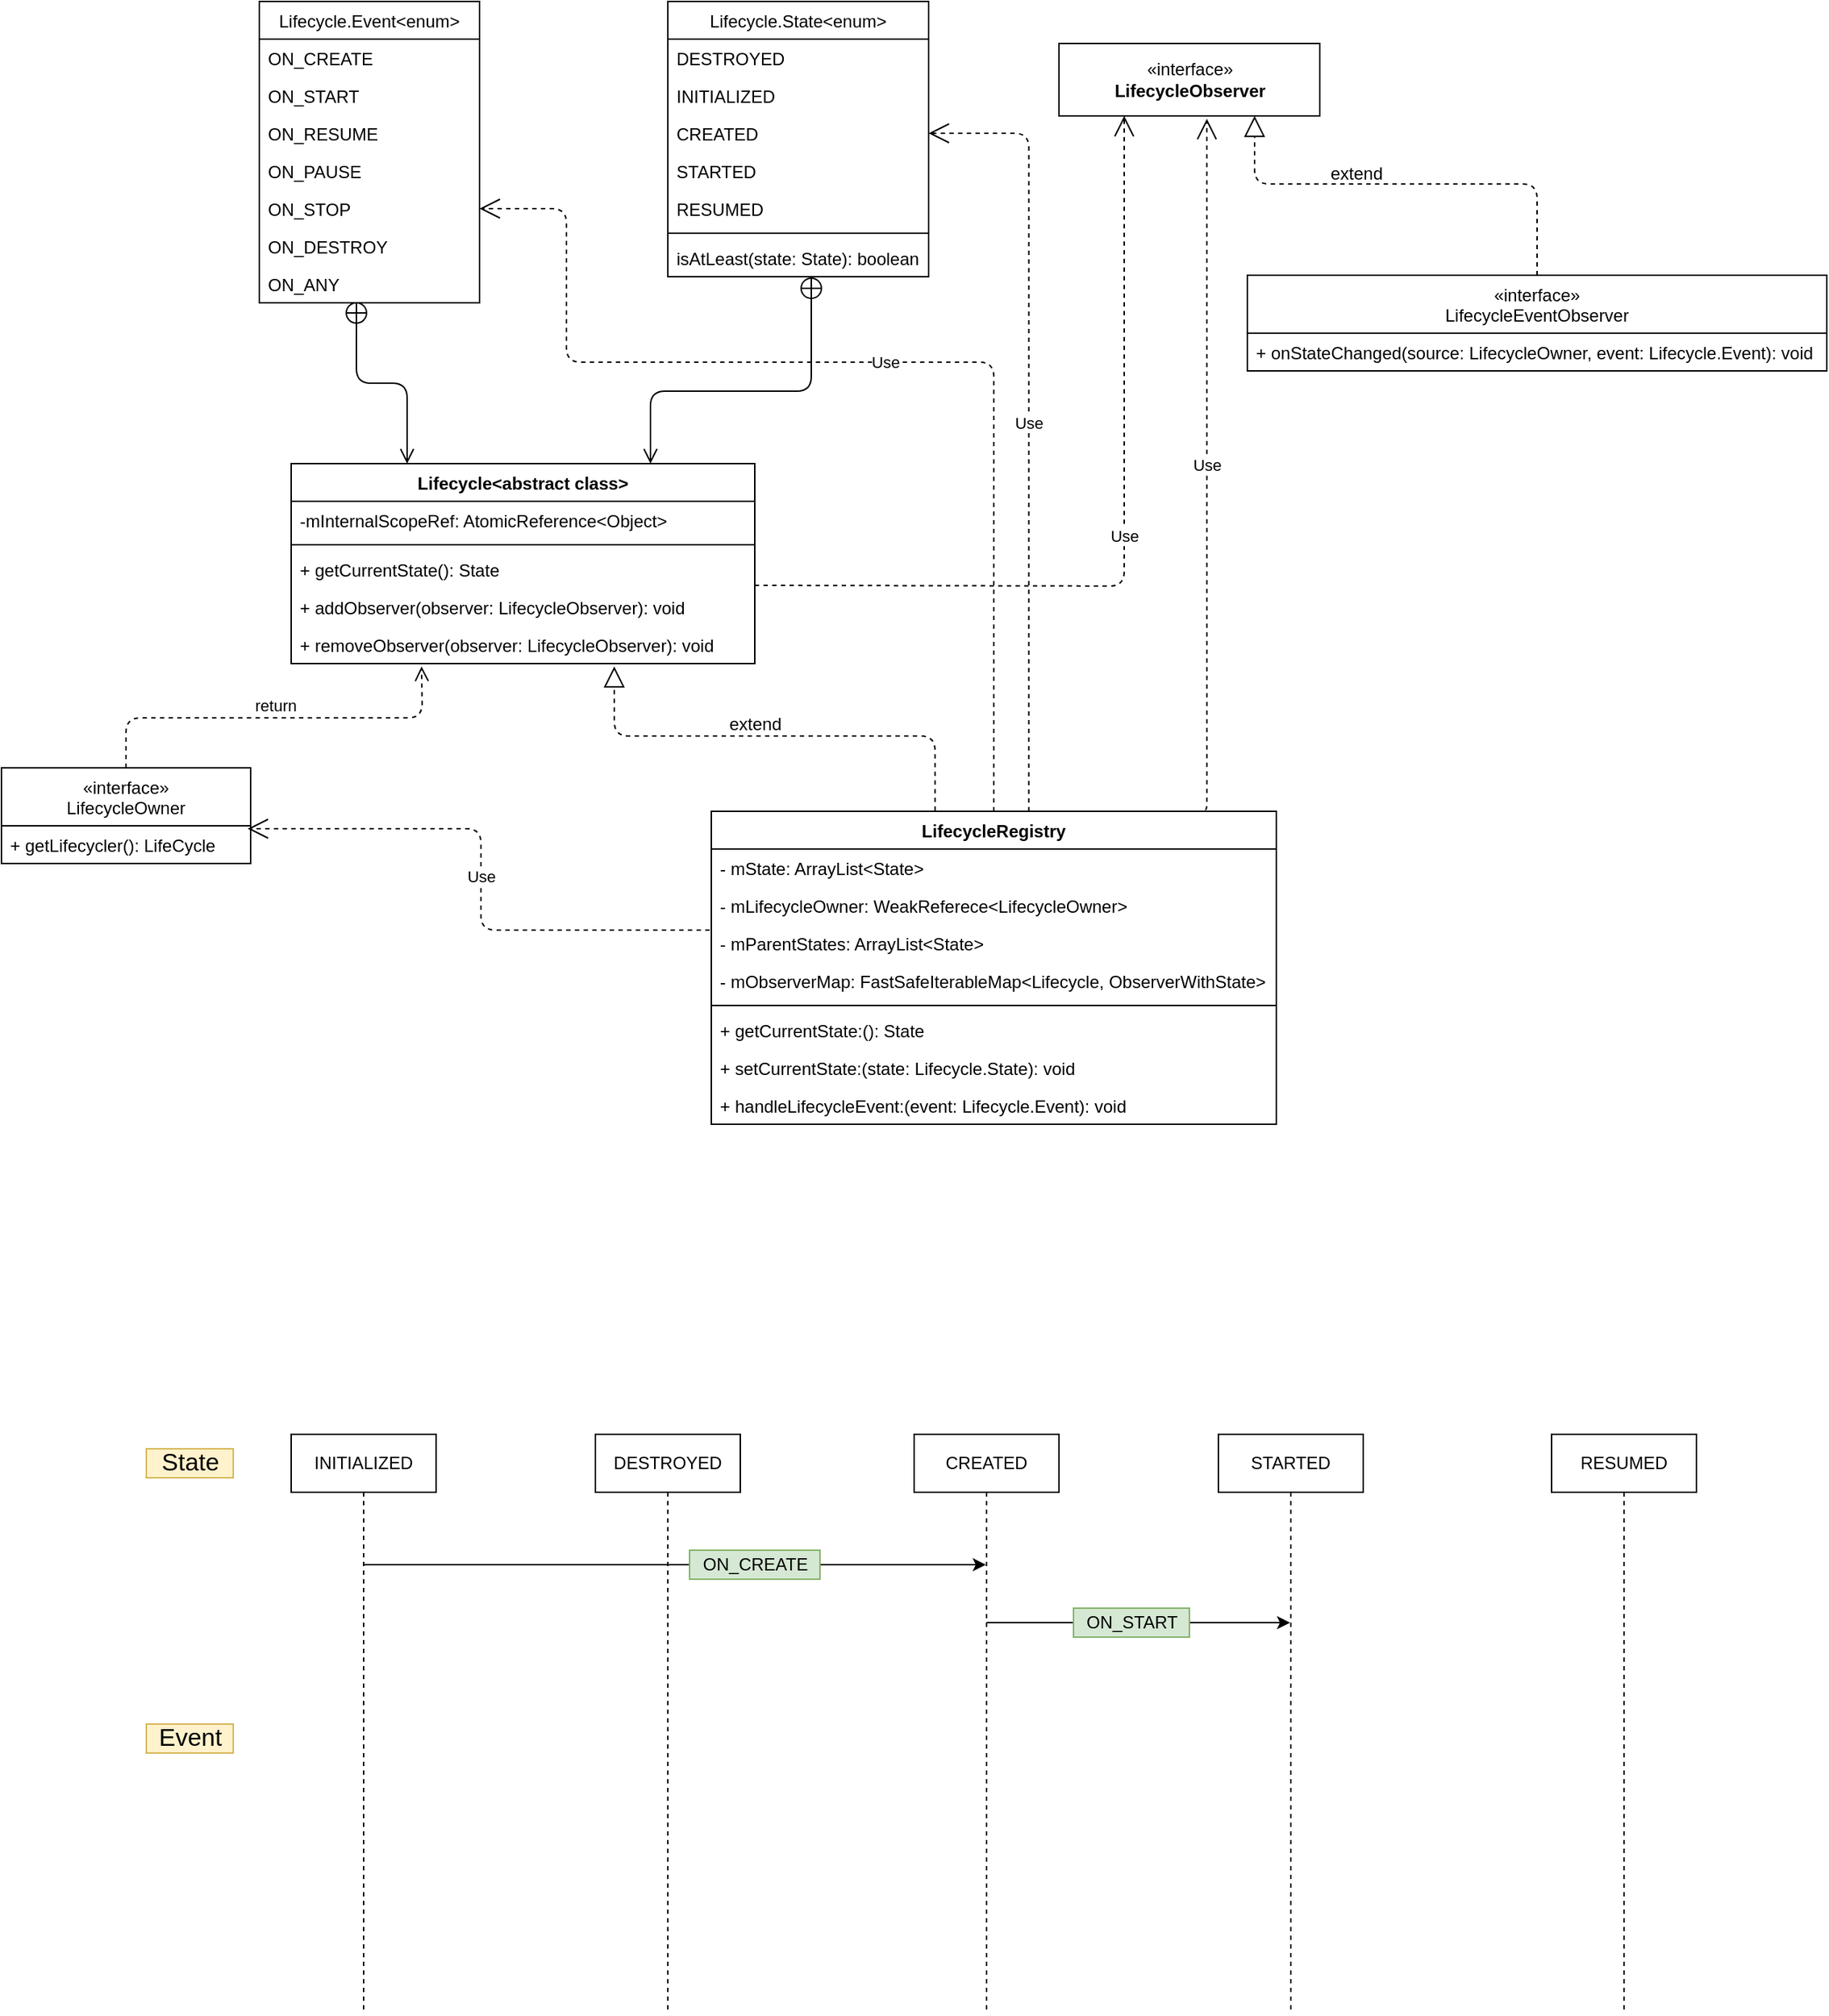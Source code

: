 <mxfile version="14.7.10" type="github">
  <diagram id="C5RBs43oDa-KdzZeNtuy" name="Page-1">
    <mxGraphModel dx="1671" dy="984" grid="1" gridSize="10" guides="1" tooltips="1" connect="1" arrows="1" fold="1" page="1" pageScale="1" pageWidth="827" pageHeight="1169" math="0" shadow="0">
      <root>
        <mxCell id="WIyWlLk6GJQsqaUBKTNV-0" />
        <mxCell id="WIyWlLk6GJQsqaUBKTNV-1" parent="WIyWlLk6GJQsqaUBKTNV-0" />
        <mxCell id="zkfFHV4jXpPFQw0GAbJ--17" value="Lifecycle.Event&lt;enum&gt;" style="swimlane;fontStyle=0;align=center;verticalAlign=top;childLayout=stackLayout;horizontal=1;startSize=26;horizontalStack=0;resizeParent=1;resizeLast=0;collapsible=1;marginBottom=0;rounded=0;shadow=0;strokeWidth=1;" parent="WIyWlLk6GJQsqaUBKTNV-1" vertex="1">
          <mxGeometry x="338" y="71" width="152" height="208" as="geometry">
            <mxRectangle x="550" y="140" width="160" height="26" as="alternateBounds" />
          </mxGeometry>
        </mxCell>
        <mxCell id="zkfFHV4jXpPFQw0GAbJ--18" value="ON_CREATE" style="text;align=left;verticalAlign=top;spacingLeft=4;spacingRight=4;overflow=hidden;rotatable=0;points=[[0,0.5],[1,0.5]];portConstraint=eastwest;" parent="zkfFHV4jXpPFQw0GAbJ--17" vertex="1">
          <mxGeometry y="26" width="152" height="26" as="geometry" />
        </mxCell>
        <mxCell id="zkfFHV4jXpPFQw0GAbJ--19" value="ON_START" style="text;align=left;verticalAlign=top;spacingLeft=4;spacingRight=4;overflow=hidden;rotatable=0;points=[[0,0.5],[1,0.5]];portConstraint=eastwest;rounded=0;shadow=0;html=0;" parent="zkfFHV4jXpPFQw0GAbJ--17" vertex="1">
          <mxGeometry y="52" width="152" height="26" as="geometry" />
        </mxCell>
        <mxCell id="zkfFHV4jXpPFQw0GAbJ--20" value="ON_RESUME" style="text;align=left;verticalAlign=top;spacingLeft=4;spacingRight=4;overflow=hidden;rotatable=0;points=[[0,0.5],[1,0.5]];portConstraint=eastwest;rounded=0;shadow=0;html=0;" parent="zkfFHV4jXpPFQw0GAbJ--17" vertex="1">
          <mxGeometry y="78" width="152" height="26" as="geometry" />
        </mxCell>
        <mxCell id="zkfFHV4jXpPFQw0GAbJ--21" value="ON_PAUSE" style="text;align=left;verticalAlign=top;spacingLeft=4;spacingRight=4;overflow=hidden;rotatable=0;points=[[0,0.5],[1,0.5]];portConstraint=eastwest;rounded=0;shadow=0;html=0;" parent="zkfFHV4jXpPFQw0GAbJ--17" vertex="1">
          <mxGeometry y="104" width="152" height="26" as="geometry" />
        </mxCell>
        <mxCell id="zqtUxQBj5CkgadVjH1wM-1" value="ON_STOP" style="text;align=left;verticalAlign=top;spacingLeft=4;spacingRight=4;overflow=hidden;rotatable=0;points=[[0,0.5],[1,0.5]];portConstraint=eastwest;rounded=0;shadow=0;html=0;" parent="zkfFHV4jXpPFQw0GAbJ--17" vertex="1">
          <mxGeometry y="130" width="152" height="26" as="geometry" />
        </mxCell>
        <mxCell id="zqtUxQBj5CkgadVjH1wM-2" value="ON_DESTROY" style="text;align=left;verticalAlign=top;spacingLeft=4;spacingRight=4;overflow=hidden;rotatable=0;points=[[0,0.5],[1,0.5]];portConstraint=eastwest;rounded=0;shadow=0;html=0;" parent="zkfFHV4jXpPFQw0GAbJ--17" vertex="1">
          <mxGeometry y="156" width="152" height="26" as="geometry" />
        </mxCell>
        <mxCell id="zkfFHV4jXpPFQw0GAbJ--22" value="ON_ANY" style="text;align=left;verticalAlign=top;spacingLeft=4;spacingRight=4;overflow=hidden;rotatable=0;points=[[0,0.5],[1,0.5]];portConstraint=eastwest;rounded=0;shadow=0;html=0;" parent="zkfFHV4jXpPFQw0GAbJ--17" vertex="1">
          <mxGeometry y="182" width="152" height="26" as="geometry" />
        </mxCell>
        <mxCell id="zqtUxQBj5CkgadVjH1wM-3" value="Lifecycle.State&lt;enum&gt;" style="swimlane;fontStyle=0;align=center;verticalAlign=top;childLayout=stackLayout;horizontal=1;startSize=26;horizontalStack=0;resizeParent=1;resizeLast=0;collapsible=1;marginBottom=0;rounded=0;shadow=0;strokeWidth=1;" parent="WIyWlLk6GJQsqaUBKTNV-1" vertex="1">
          <mxGeometry x="620" y="71" width="180" height="190" as="geometry">
            <mxRectangle x="550" y="140" width="160" height="26" as="alternateBounds" />
          </mxGeometry>
        </mxCell>
        <mxCell id="zqtUxQBj5CkgadVjH1wM-4" value="DESTROYED" style="text;align=left;verticalAlign=top;spacingLeft=4;spacingRight=4;overflow=hidden;rotatable=0;points=[[0,0.5],[1,0.5]];portConstraint=eastwest;" parent="zqtUxQBj5CkgadVjH1wM-3" vertex="1">
          <mxGeometry y="26" width="180" height="26" as="geometry" />
        </mxCell>
        <mxCell id="zqtUxQBj5CkgadVjH1wM-5" value="INITIALIZED" style="text;align=left;verticalAlign=top;spacingLeft=4;spacingRight=4;overflow=hidden;rotatable=0;points=[[0,0.5],[1,0.5]];portConstraint=eastwest;rounded=0;shadow=0;html=0;" parent="zqtUxQBj5CkgadVjH1wM-3" vertex="1">
          <mxGeometry y="52" width="180" height="26" as="geometry" />
        </mxCell>
        <mxCell id="zqtUxQBj5CkgadVjH1wM-6" value="CREATED" style="text;align=left;verticalAlign=top;spacingLeft=4;spacingRight=4;overflow=hidden;rotatable=0;points=[[0,0.5],[1,0.5]];portConstraint=eastwest;rounded=0;shadow=0;html=0;" parent="zqtUxQBj5CkgadVjH1wM-3" vertex="1">
          <mxGeometry y="78" width="180" height="26" as="geometry" />
        </mxCell>
        <mxCell id="zqtUxQBj5CkgadVjH1wM-7" value="STARTED" style="text;align=left;verticalAlign=top;spacingLeft=4;spacingRight=4;overflow=hidden;rotatable=0;points=[[0,0.5],[1,0.5]];portConstraint=eastwest;rounded=0;shadow=0;html=0;" parent="zqtUxQBj5CkgadVjH1wM-3" vertex="1">
          <mxGeometry y="104" width="180" height="26" as="geometry" />
        </mxCell>
        <mxCell id="zqtUxQBj5CkgadVjH1wM-8" value="RESUMED" style="text;align=left;verticalAlign=top;spacingLeft=4;spacingRight=4;overflow=hidden;rotatable=0;points=[[0,0.5],[1,0.5]];portConstraint=eastwest;rounded=0;shadow=0;html=0;" parent="zqtUxQBj5CkgadVjH1wM-3" vertex="1">
          <mxGeometry y="130" width="180" height="26" as="geometry" />
        </mxCell>
        <mxCell id="zqtUxQBj5CkgadVjH1wM-11" value="" style="line;strokeWidth=1;fillColor=none;align=left;verticalAlign=middle;spacingTop=-1;spacingLeft=3;spacingRight=3;rotatable=0;labelPosition=right;points=[];portConstraint=eastwest;" parent="zqtUxQBj5CkgadVjH1wM-3" vertex="1">
          <mxGeometry y="156" width="180" height="8" as="geometry" />
        </mxCell>
        <mxCell id="zqtUxQBj5CkgadVjH1wM-10" value="isAtLeast(state: State): boolean" style="text;align=left;verticalAlign=top;spacingLeft=4;spacingRight=4;overflow=hidden;rotatable=0;points=[[0,0.5],[1,0.5]];portConstraint=eastwest;rounded=0;shadow=0;html=0;" parent="zqtUxQBj5CkgadVjH1wM-3" vertex="1">
          <mxGeometry y="164" width="180" height="26" as="geometry" />
        </mxCell>
        <mxCell id="zqtUxQBj5CkgadVjH1wM-12" value="Lifecycle&lt;abstract class&gt;" style="swimlane;fontStyle=1;align=center;verticalAlign=top;childLayout=stackLayout;horizontal=1;startSize=26;horizontalStack=0;resizeParent=1;resizeParentMax=0;resizeLast=0;collapsible=1;marginBottom=0;" parent="WIyWlLk6GJQsqaUBKTNV-1" vertex="1">
          <mxGeometry x="360" y="390" width="320" height="138" as="geometry" />
        </mxCell>
        <mxCell id="zqtUxQBj5CkgadVjH1wM-13" value="-mInternalScopeRef: AtomicReference&lt;Object&gt;" style="text;strokeColor=none;fillColor=none;align=left;verticalAlign=top;spacingLeft=4;spacingRight=4;overflow=hidden;rotatable=0;points=[[0,0.5],[1,0.5]];portConstraint=eastwest;" parent="zqtUxQBj5CkgadVjH1wM-12" vertex="1">
          <mxGeometry y="26" width="320" height="26" as="geometry" />
        </mxCell>
        <mxCell id="zqtUxQBj5CkgadVjH1wM-14" value="" style="line;strokeWidth=1;fillColor=none;align=left;verticalAlign=middle;spacingTop=-1;spacingLeft=3;spacingRight=3;rotatable=0;labelPosition=right;points=[];portConstraint=eastwest;" parent="zqtUxQBj5CkgadVjH1wM-12" vertex="1">
          <mxGeometry y="52" width="320" height="8" as="geometry" />
        </mxCell>
        <mxCell id="zqtUxQBj5CkgadVjH1wM-25" value="+ getCurrentState(): State" style="text;strokeColor=none;fillColor=none;align=left;verticalAlign=top;spacingLeft=4;spacingRight=4;overflow=hidden;rotatable=0;points=[[0,0.5],[1,0.5]];portConstraint=eastwest;" parent="zqtUxQBj5CkgadVjH1wM-12" vertex="1">
          <mxGeometry y="60" width="320" height="26" as="geometry" />
        </mxCell>
        <mxCell id="zqtUxQBj5CkgadVjH1wM-15" value="+ addObserver(observer: LifecycleObserver): void" style="text;strokeColor=none;fillColor=none;align=left;verticalAlign=top;spacingLeft=4;spacingRight=4;overflow=hidden;rotatable=0;points=[[0,0.5],[1,0.5]];portConstraint=eastwest;" parent="zqtUxQBj5CkgadVjH1wM-12" vertex="1">
          <mxGeometry y="86" width="320" height="26" as="geometry" />
        </mxCell>
        <mxCell id="zqtUxQBj5CkgadVjH1wM-24" value="+ removeObserver(observer: LifecycleObserver): void" style="text;strokeColor=none;fillColor=none;align=left;verticalAlign=top;spacingLeft=4;spacingRight=4;overflow=hidden;rotatable=0;points=[[0,0.5],[1,0.5]];portConstraint=eastwest;" parent="zqtUxQBj5CkgadVjH1wM-12" vertex="1">
          <mxGeometry y="112" width="320" height="26" as="geometry" />
        </mxCell>
        <mxCell id="zqtUxQBj5CkgadVjH1wM-26" value="" style="endArrow=open;startArrow=circlePlus;endFill=0;startFill=0;endSize=8;html=1;entryX=0.25;entryY=0;entryDx=0;entryDy=0;edgeStyle=orthogonalEdgeStyle;exitX=0.441;exitY=0.962;exitDx=0;exitDy=0;exitPerimeter=0;" parent="WIyWlLk6GJQsqaUBKTNV-1" source="zkfFHV4jXpPFQw0GAbJ--22" target="zqtUxQBj5CkgadVjH1wM-12" edge="1">
          <mxGeometry width="160" relative="1" as="geometry">
            <mxPoint x="410" y="300" as="sourcePoint" />
            <mxPoint x="440" y="330" as="targetPoint" />
          </mxGeometry>
        </mxCell>
        <mxCell id="zqtUxQBj5CkgadVjH1wM-27" value="" style="endArrow=open;startArrow=circlePlus;endFill=0;startFill=0;endSize=8;html=1;edgeStyle=orthogonalEdgeStyle;" parent="WIyWlLk6GJQsqaUBKTNV-1" source="zqtUxQBj5CkgadVjH1wM-10" edge="1">
          <mxGeometry width="160" relative="1" as="geometry">
            <mxPoint x="550" y="310" as="sourcePoint" />
            <mxPoint x="608" y="390" as="targetPoint" />
            <Array as="points">
              <mxPoint x="719" y="340" />
              <mxPoint x="608" y="340" />
            </Array>
          </mxGeometry>
        </mxCell>
        <mxCell id="zqtUxQBj5CkgadVjH1wM-30" value="Use" style="endArrow=open;endSize=12;dashed=1;html=1;entryX=0.25;entryY=1;entryDx=0;entryDy=0;edgeStyle=orthogonalEdgeStyle;" parent="WIyWlLk6GJQsqaUBKTNV-1" target="zqtUxQBj5CkgadVjH1wM-29" edge="1">
          <mxGeometry width="160" relative="1" as="geometry">
            <mxPoint x="680" y="474" as="sourcePoint" />
            <mxPoint x="640" y="480" as="targetPoint" />
          </mxGeometry>
        </mxCell>
        <mxCell id="ooI7DmoPlPqBt7XE1KKF-6" value="«interface»&#xa;LifecycleOwner" style="swimlane;fontStyle=0;childLayout=stackLayout;horizontal=1;startSize=40;fillColor=none;horizontalStack=0;resizeParent=1;resizeParentMax=0;resizeLast=0;collapsible=1;marginBottom=0;" vertex="1" parent="WIyWlLk6GJQsqaUBKTNV-1">
          <mxGeometry x="160" y="600" width="172" height="66" as="geometry" />
        </mxCell>
        <mxCell id="ooI7DmoPlPqBt7XE1KKF-1" value="+ getLifecycler(): LifeCycle" style="text;strokeColor=none;fillColor=none;align=left;verticalAlign=top;spacingLeft=4;spacingRight=4;overflow=hidden;rotatable=0;points=[[0,0.5],[1,0.5]];portConstraint=eastwest;" vertex="1" parent="ooI7DmoPlPqBt7XE1KKF-6">
          <mxGeometry y="40" width="172" height="26" as="geometry" />
        </mxCell>
        <mxCell id="ooI7DmoPlPqBt7XE1KKF-10" value="return" style="html=1;verticalAlign=bottom;endArrow=open;dashed=1;endSize=8;exitX=0.5;exitY=0;exitDx=0;exitDy=0;edgeStyle=orthogonalEdgeStyle;" edge="1" parent="WIyWlLk6GJQsqaUBKTNV-1" source="ooI7DmoPlPqBt7XE1KKF-6">
          <mxGeometry relative="1" as="geometry">
            <mxPoint x="230" y="680" as="sourcePoint" />
            <mxPoint x="450" y="530" as="targetPoint" />
          </mxGeometry>
        </mxCell>
        <mxCell id="ooI7DmoPlPqBt7XE1KKF-17" value="LifecycleRegistry" style="swimlane;fontStyle=1;align=center;verticalAlign=top;childLayout=stackLayout;horizontal=1;startSize=26;horizontalStack=0;resizeParent=1;resizeParentMax=0;resizeLast=0;collapsible=1;marginBottom=0;" vertex="1" parent="WIyWlLk6GJQsqaUBKTNV-1">
          <mxGeometry x="650" y="630" width="390" height="216" as="geometry" />
        </mxCell>
        <mxCell id="ooI7DmoPlPqBt7XE1KKF-30" value="- mState: ArrayList&lt;State&gt;" style="text;strokeColor=none;fillColor=none;align=left;verticalAlign=top;spacingLeft=4;spacingRight=4;overflow=hidden;rotatable=0;points=[[0,0.5],[1,0.5]];portConstraint=eastwest;" vertex="1" parent="ooI7DmoPlPqBt7XE1KKF-17">
          <mxGeometry y="26" width="390" height="26" as="geometry" />
        </mxCell>
        <mxCell id="ooI7DmoPlPqBt7XE1KKF-18" value="- mLifecycleOwner: WeakReferece&lt;LifecycleOwner&gt;" style="text;strokeColor=none;fillColor=none;align=left;verticalAlign=top;spacingLeft=4;spacingRight=4;overflow=hidden;rotatable=0;points=[[0,0.5],[1,0.5]];portConstraint=eastwest;" vertex="1" parent="ooI7DmoPlPqBt7XE1KKF-17">
          <mxGeometry y="52" width="390" height="26" as="geometry" />
        </mxCell>
        <mxCell id="ooI7DmoPlPqBt7XE1KKF-28" value="- mParentStates: ArrayList&lt;State&gt;" style="text;strokeColor=none;fillColor=none;align=left;verticalAlign=top;spacingLeft=4;spacingRight=4;overflow=hidden;rotatable=0;points=[[0,0.5],[1,0.5]];portConstraint=eastwest;" vertex="1" parent="ooI7DmoPlPqBt7XE1KKF-17">
          <mxGeometry y="78" width="390" height="26" as="geometry" />
        </mxCell>
        <mxCell id="ooI7DmoPlPqBt7XE1KKF-36" value="- mObserverMap: FastSafeIterableMap&lt;Lifecycle, ObserverWithState&gt;" style="text;strokeColor=none;fillColor=none;align=left;verticalAlign=top;spacingLeft=4;spacingRight=4;overflow=hidden;rotatable=0;points=[[0,0.5],[1,0.5]];portConstraint=eastwest;" vertex="1" parent="ooI7DmoPlPqBt7XE1KKF-17">
          <mxGeometry y="104" width="390" height="26" as="geometry" />
        </mxCell>
        <mxCell id="ooI7DmoPlPqBt7XE1KKF-19" value="" style="line;strokeWidth=1;fillColor=none;align=left;verticalAlign=middle;spacingTop=-1;spacingLeft=3;spacingRight=3;rotatable=0;labelPosition=right;points=[];portConstraint=eastwest;" vertex="1" parent="ooI7DmoPlPqBt7XE1KKF-17">
          <mxGeometry y="130" width="390" height="8" as="geometry" />
        </mxCell>
        <mxCell id="ooI7DmoPlPqBt7XE1KKF-38" value="+ getCurrentState:(): State" style="text;strokeColor=none;fillColor=none;align=left;verticalAlign=top;spacingLeft=4;spacingRight=4;overflow=hidden;rotatable=0;points=[[0,0.5],[1,0.5]];portConstraint=eastwest;" vertex="1" parent="ooI7DmoPlPqBt7XE1KKF-17">
          <mxGeometry y="138" width="390" height="26" as="geometry" />
        </mxCell>
        <mxCell id="ooI7DmoPlPqBt7XE1KKF-42" value="+ setCurrentState:(state: Lifecycle.State): void" style="text;strokeColor=none;fillColor=none;align=left;verticalAlign=top;spacingLeft=4;spacingRight=4;overflow=hidden;rotatable=0;points=[[0,0.5],[1,0.5]];portConstraint=eastwest;" vertex="1" parent="ooI7DmoPlPqBt7XE1KKF-17">
          <mxGeometry y="164" width="390" height="26" as="geometry" />
        </mxCell>
        <mxCell id="ooI7DmoPlPqBt7XE1KKF-39" value="+ handleLifecycleEvent:(event: Lifecycle.Event): void" style="text;strokeColor=none;fillColor=none;align=left;verticalAlign=top;spacingLeft=4;spacingRight=4;overflow=hidden;rotatable=0;points=[[0,0.5],[1,0.5]];portConstraint=eastwest;" vertex="1" parent="ooI7DmoPlPqBt7XE1KKF-17">
          <mxGeometry y="190" width="390" height="26" as="geometry" />
        </mxCell>
        <mxCell id="ooI7DmoPlPqBt7XE1KKF-24" value="" style="endArrow=block;dashed=1;endFill=0;endSize=12;html=1;edgeStyle=orthogonalEdgeStyle;exitX=0.396;exitY=-0.002;exitDx=0;exitDy=0;exitPerimeter=0;" edge="1" parent="WIyWlLk6GJQsqaUBKTNV-1" source="ooI7DmoPlPqBt7XE1KKF-17">
          <mxGeometry width="160" relative="1" as="geometry">
            <mxPoint x="804" y="610" as="sourcePoint" />
            <mxPoint x="583" y="530" as="targetPoint" />
            <Array as="points">
              <mxPoint x="804" y="578" />
              <mxPoint x="583" y="578" />
            </Array>
          </mxGeometry>
        </mxCell>
        <mxCell id="ooI7DmoPlPqBt7XE1KKF-25" value="extend" style="text;html=1;align=center;verticalAlign=middle;resizable=0;points=[];autosize=1;strokeColor=none;" vertex="1" parent="WIyWlLk6GJQsqaUBKTNV-1">
          <mxGeometry x="655" y="560" width="50" height="20" as="geometry" />
        </mxCell>
        <mxCell id="ooI7DmoPlPqBt7XE1KKF-26" value="Use" style="endArrow=open;endSize=12;dashed=1;html=1;exitX=-0.003;exitY=1.154;exitDx=0;exitDy=0;entryX=0.988;entryY=0.077;entryDx=0;entryDy=0;edgeStyle=orthogonalEdgeStyle;exitPerimeter=0;entryPerimeter=0;" edge="1" parent="WIyWlLk6GJQsqaUBKTNV-1" source="ooI7DmoPlPqBt7XE1KKF-18" target="ooI7DmoPlPqBt7XE1KKF-1">
          <mxGeometry width="160" relative="1" as="geometry">
            <mxPoint x="400" y="499" as="sourcePoint" />
            <mxPoint x="162.5" y="210" as="targetPoint" />
          </mxGeometry>
        </mxCell>
        <mxCell id="ooI7DmoPlPqBt7XE1KKF-29" value="Use" style="endArrow=open;endSize=12;dashed=1;html=1;exitX=0.562;exitY=0;exitDx=0;exitDy=0;entryX=1;entryY=0.5;entryDx=0;entryDy=0;edgeStyle=orthogonalEdgeStyle;exitPerimeter=0;" edge="1" parent="WIyWlLk6GJQsqaUBKTNV-1" source="ooI7DmoPlPqBt7XE1KKF-17" target="zqtUxQBj5CkgadVjH1wM-6">
          <mxGeometry width="160" relative="1" as="geometry">
            <mxPoint x="659.07" y="696.004" as="sourcePoint" />
            <mxPoint x="239.936" y="652.002" as="targetPoint" />
            <Array as="points">
              <mxPoint x="869" y="162" />
            </Array>
          </mxGeometry>
        </mxCell>
        <mxCell id="zqtUxQBj5CkgadVjH1wM-29" value="«interface»&lt;br&gt;&lt;b&gt;LifecycleObserver&lt;/b&gt;" style="html=1;" parent="WIyWlLk6GJQsqaUBKTNV-1" vertex="1">
          <mxGeometry x="890" y="100" width="180" height="50" as="geometry" />
        </mxCell>
        <mxCell id="ooI7DmoPlPqBt7XE1KKF-31" value="«interface»&#xa;LifecycleEventObserver" style="swimlane;fontStyle=0;childLayout=stackLayout;horizontal=1;startSize=40;fillColor=none;horizontalStack=0;resizeParent=1;resizeParentMax=0;resizeLast=0;collapsible=1;marginBottom=0;" vertex="1" parent="WIyWlLk6GJQsqaUBKTNV-1">
          <mxGeometry x="1020" y="260" width="400" height="66" as="geometry" />
        </mxCell>
        <mxCell id="ooI7DmoPlPqBt7XE1KKF-32" value="+ onStateChanged(source: LifecycleOwner, event: Lifecycle.Event): void" style="text;strokeColor=none;fillColor=none;align=left;verticalAlign=top;spacingLeft=4;spacingRight=4;overflow=hidden;rotatable=0;points=[[0,0.5],[1,0.5]];portConstraint=eastwest;" vertex="1" parent="ooI7DmoPlPqBt7XE1KKF-31">
          <mxGeometry y="40" width="400" height="26" as="geometry" />
        </mxCell>
        <mxCell id="ooI7DmoPlPqBt7XE1KKF-33" value="" style="endArrow=block;dashed=1;endFill=0;endSize=12;html=1;exitX=0.5;exitY=0;exitDx=0;exitDy=0;entryX=0.75;entryY=1;entryDx=0;entryDy=0;edgeStyle=orthogonalEdgeStyle;" edge="1" parent="WIyWlLk6GJQsqaUBKTNV-1" source="ooI7DmoPlPqBt7XE1KKF-31" target="zqtUxQBj5CkgadVjH1wM-29">
          <mxGeometry width="160" relative="1" as="geometry">
            <mxPoint x="1221.96" y="249.01" as="sourcePoint" />
            <mxPoint x="1000" y="150" as="targetPoint" />
            <Array as="points">
              <mxPoint x="1220" y="197" />
              <mxPoint x="1025" y="197" />
            </Array>
          </mxGeometry>
        </mxCell>
        <mxCell id="ooI7DmoPlPqBt7XE1KKF-35" value="extend" style="text;html=1;align=center;verticalAlign=middle;resizable=0;points=[];autosize=1;strokeColor=none;" vertex="1" parent="WIyWlLk6GJQsqaUBKTNV-1">
          <mxGeometry x="1070" y="180" width="50" height="20" as="geometry" />
        </mxCell>
        <mxCell id="ooI7DmoPlPqBt7XE1KKF-37" value="Use" style="endArrow=open;endSize=12;dashed=1;html=1;entryX=0.567;entryY=1.04;entryDx=0;entryDy=0;edgeStyle=orthogonalEdgeStyle;entryPerimeter=0;exitX=0.874;exitY=-0.006;exitDx=0;exitDy=0;exitPerimeter=0;" edge="1" parent="WIyWlLk6GJQsqaUBKTNV-1" source="ooI7DmoPlPqBt7XE1KKF-17" target="zqtUxQBj5CkgadVjH1wM-29">
          <mxGeometry width="160" relative="1" as="geometry">
            <mxPoint x="980" y="620" as="sourcePoint" />
            <mxPoint x="810" y="172" as="targetPoint" />
            <Array as="points">
              <mxPoint x="992" y="629" />
            </Array>
          </mxGeometry>
        </mxCell>
        <mxCell id="ooI7DmoPlPqBt7XE1KKF-40" value="Use" style="endArrow=open;endSize=12;dashed=1;html=1;exitX=0.5;exitY=0;exitDx=0;exitDy=0;entryX=1;entryY=0.5;entryDx=0;entryDy=0;edgeStyle=orthogonalEdgeStyle;" edge="1" parent="WIyWlLk6GJQsqaUBKTNV-1" source="ooI7DmoPlPqBt7XE1KKF-17" target="zqtUxQBj5CkgadVjH1wM-1">
          <mxGeometry width="160" relative="1" as="geometry">
            <mxPoint x="879.18" y="640" as="sourcePoint" />
            <mxPoint x="810" y="172" as="targetPoint" />
            <Array as="points">
              <mxPoint x="845" y="320" />
              <mxPoint x="550" y="320" />
              <mxPoint x="550" y="214" />
            </Array>
          </mxGeometry>
        </mxCell>
        <mxCell id="ooI7DmoPlPqBt7XE1KKF-43" value="INITIALIZED" style="shape=umlLifeline;perimeter=lifelinePerimeter;whiteSpace=wrap;html=1;container=1;collapsible=0;recursiveResize=0;outlineConnect=0;" vertex="1" parent="WIyWlLk6GJQsqaUBKTNV-1">
          <mxGeometry x="360" y="1060" width="100" height="400" as="geometry" />
        </mxCell>
        <mxCell id="ooI7DmoPlPqBt7XE1KKF-44" value="DESTROYED" style="shape=umlLifeline;perimeter=lifelinePerimeter;whiteSpace=wrap;html=1;container=1;collapsible=0;recursiveResize=0;outlineConnect=0;" vertex="1" parent="WIyWlLk6GJQsqaUBKTNV-1">
          <mxGeometry x="570" y="1060" width="100" height="400" as="geometry" />
        </mxCell>
        <mxCell id="ooI7DmoPlPqBt7XE1KKF-45" value="CREATED" style="shape=umlLifeline;perimeter=lifelinePerimeter;whiteSpace=wrap;html=1;container=1;collapsible=0;recursiveResize=0;outlineConnect=0;" vertex="1" parent="WIyWlLk6GJQsqaUBKTNV-1">
          <mxGeometry x="790" y="1060" width="100" height="400" as="geometry" />
        </mxCell>
        <mxCell id="ooI7DmoPlPqBt7XE1KKF-46" value="STARTED" style="shape=umlLifeline;perimeter=lifelinePerimeter;whiteSpace=wrap;html=1;container=1;collapsible=0;recursiveResize=0;outlineConnect=0;" vertex="1" parent="WIyWlLk6GJQsqaUBKTNV-1">
          <mxGeometry x="1000" y="1060" width="100" height="400" as="geometry" />
        </mxCell>
        <mxCell id="ooI7DmoPlPqBt7XE1KKF-47" value="RESUMED" style="shape=umlLifeline;perimeter=lifelinePerimeter;whiteSpace=wrap;html=1;container=1;collapsible=0;recursiveResize=0;outlineConnect=0;" vertex="1" parent="WIyWlLk6GJQsqaUBKTNV-1">
          <mxGeometry x="1230" y="1060" width="100" height="400" as="geometry" />
        </mxCell>
        <mxCell id="ooI7DmoPlPqBt7XE1KKF-48" value="&lt;font style=&quot;font-size: 17px&quot;&gt;State&lt;/font&gt;" style="text;html=1;align=center;verticalAlign=middle;resizable=0;points=[];autosize=1;strokeColor=#d6b656;fillColor=#fff2cc;" vertex="1" parent="WIyWlLk6GJQsqaUBKTNV-1">
          <mxGeometry x="260" y="1070" width="60" height="20" as="geometry" />
        </mxCell>
        <mxCell id="ooI7DmoPlPqBt7XE1KKF-49" value="&lt;font style=&quot;font-size: 17px&quot;&gt;Event&lt;/font&gt;" style="text;html=1;align=center;verticalAlign=middle;resizable=0;points=[];autosize=1;strokeColor=#d6b656;fillColor=#fff2cc;" vertex="1" parent="WIyWlLk6GJQsqaUBKTNV-1">
          <mxGeometry x="260" y="1260" width="60" height="20" as="geometry" />
        </mxCell>
        <mxCell id="ooI7DmoPlPqBt7XE1KKF-50" value="" style="endArrow=classic;html=1;" edge="1" parent="WIyWlLk6GJQsqaUBKTNV-1" source="ooI7DmoPlPqBt7XE1KKF-43" target="ooI7DmoPlPqBt7XE1KKF-45">
          <mxGeometry width="50" height="50" relative="1" as="geometry">
            <mxPoint x="750" y="1260" as="sourcePoint" />
            <mxPoint x="800" y="1210" as="targetPoint" />
            <Array as="points">
              <mxPoint x="700" y="1150" />
            </Array>
          </mxGeometry>
        </mxCell>
        <mxCell id="ooI7DmoPlPqBt7XE1KKF-52" value="ON_CREATE" style="text;html=1;align=center;verticalAlign=middle;resizable=0;points=[];autosize=1;strokeColor=#82b366;fillColor=#d5e8d4;" vertex="1" parent="WIyWlLk6GJQsqaUBKTNV-1">
          <mxGeometry x="635" y="1140" width="90" height="20" as="geometry" />
        </mxCell>
        <mxCell id="ooI7DmoPlPqBt7XE1KKF-53" value="" style="endArrow=classic;html=1;" edge="1" parent="WIyWlLk6GJQsqaUBKTNV-1" source="ooI7DmoPlPqBt7XE1KKF-45" target="ooI7DmoPlPqBt7XE1KKF-46">
          <mxGeometry width="50" height="50" relative="1" as="geometry">
            <mxPoint x="750" y="1260" as="sourcePoint" />
            <mxPoint x="800" y="1210" as="targetPoint" />
            <Array as="points">
              <mxPoint x="980" y="1190" />
            </Array>
          </mxGeometry>
        </mxCell>
        <mxCell id="ooI7DmoPlPqBt7XE1KKF-54" value="ON_START" style="text;html=1;align=center;verticalAlign=middle;resizable=0;points=[];autosize=1;strokeColor=#82b366;fillColor=#d5e8d4;" vertex="1" parent="WIyWlLk6GJQsqaUBKTNV-1">
          <mxGeometry x="900" y="1180" width="80" height="20" as="geometry" />
        </mxCell>
      </root>
    </mxGraphModel>
  </diagram>
</mxfile>

